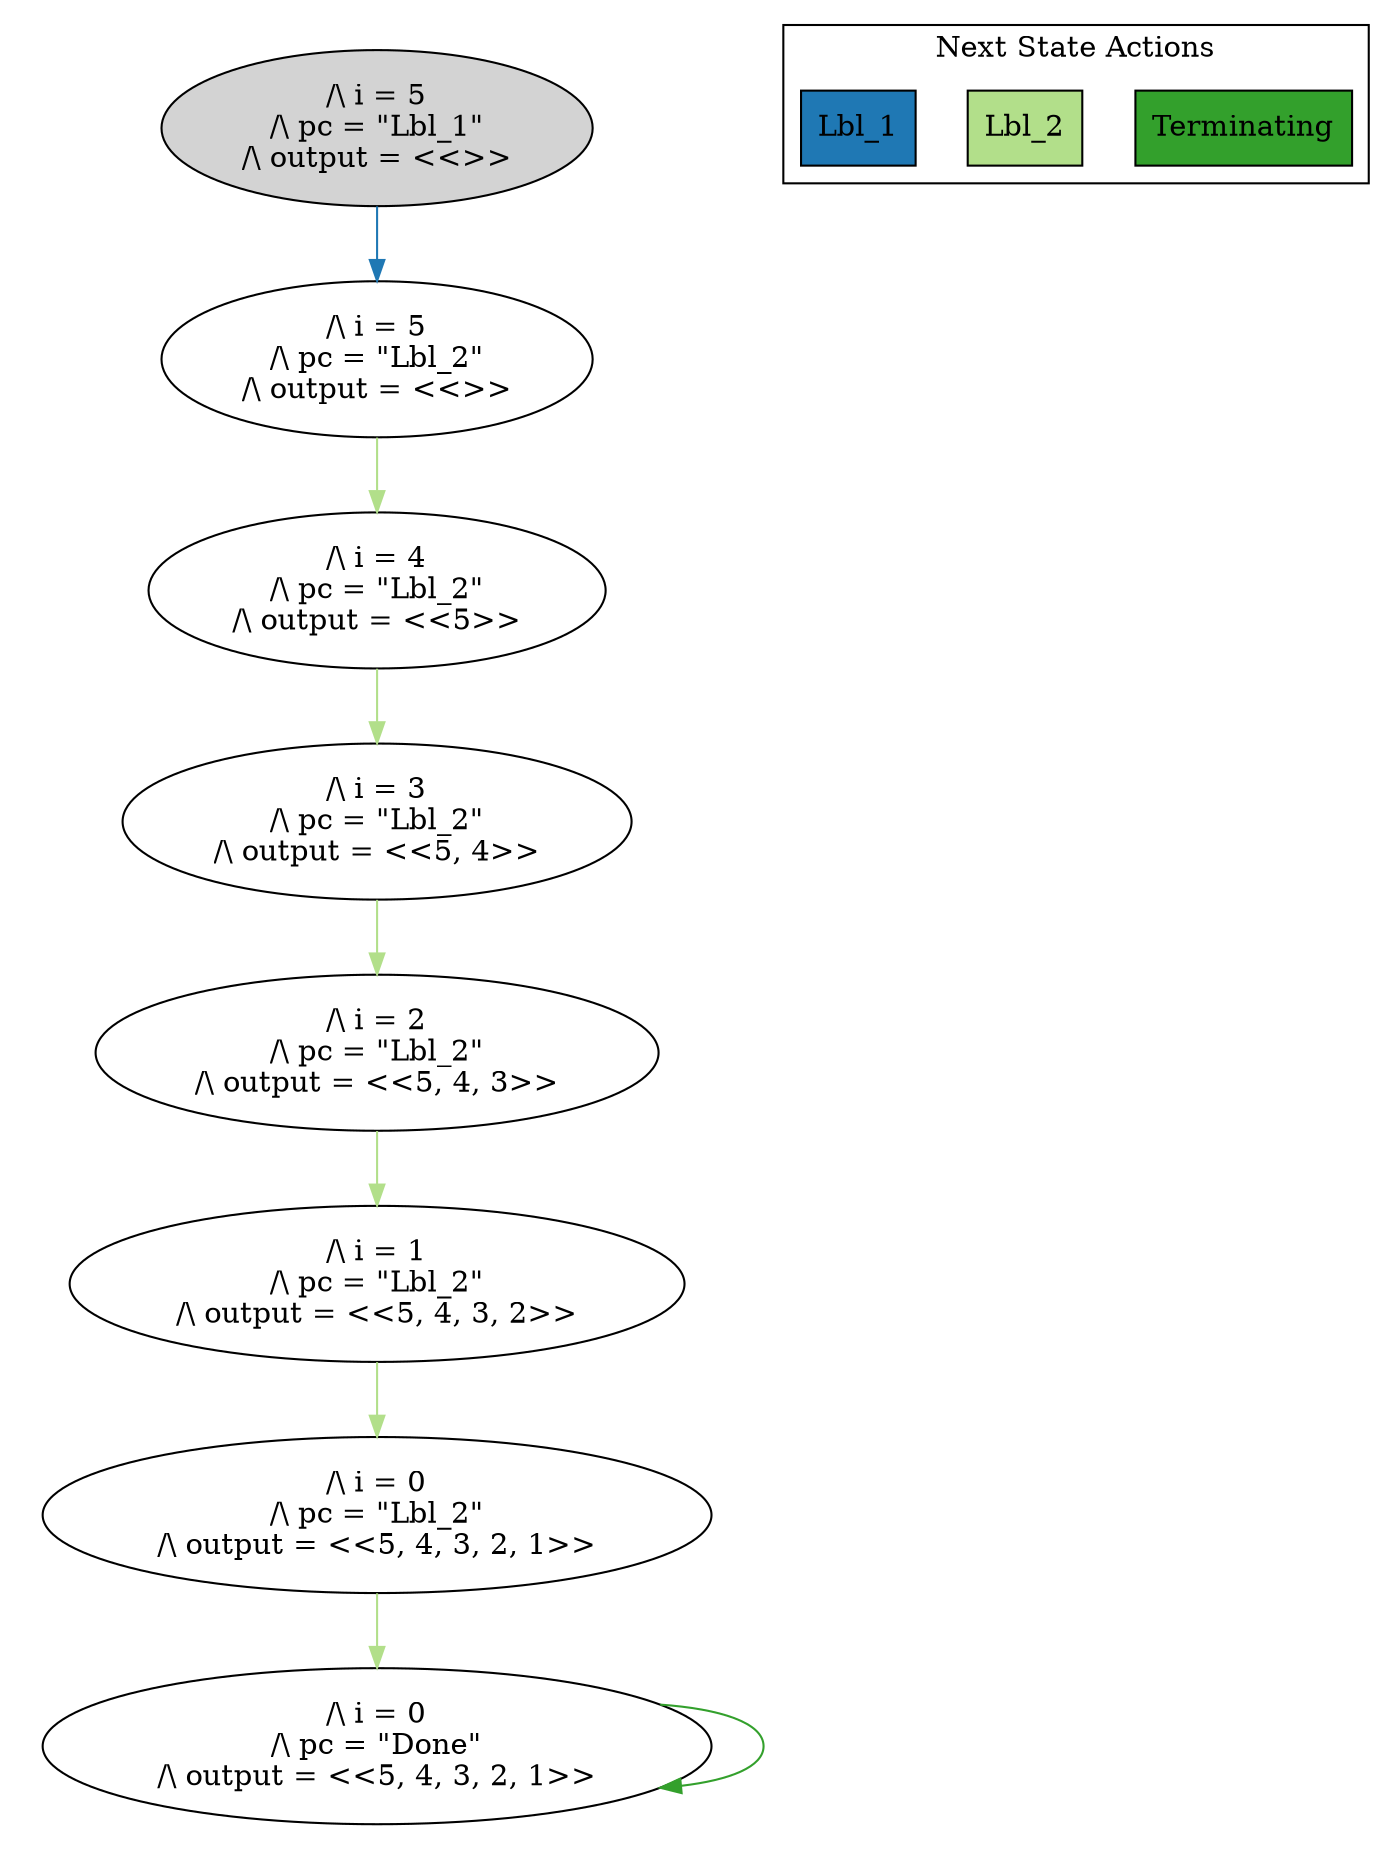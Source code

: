 strict digraph DiskGraph {
edge [colorscheme="paired12"]
nodesep=0.35;
subgraph cluster_graph {
color="white";
5062107078266241792 [label="/\\ i = 5\n/\\ pc = \"Lbl_1\"\n/\\ output = <<>>",style = filled]
5062107078266241792 -> 7529106350929708547 [label="",color="2",fontcolor="2"];
7529106350929708547 [label="/\\ i = 5\n/\\ pc = \"Lbl_2\"\n/\\ output = <<>>"];
7529106350929708547 -> -7272767748570030855 [label="",color="3",fontcolor="3"];
-7272767748570030855 [label="/\\ i = 4\n/\\ pc = \"Lbl_2\"\n/\\ output = <<5>>"];
-7272767748570030855 -> 6793325493392499007 [label="",color="3",fontcolor="3"];
6793325493392499007 [label="/\\ i = 3\n/\\ pc = \"Lbl_2\"\n/\\ output = <<5, 4>>"];
6793325493392499007 -> 7744000617418984604 [label="",color="3",fontcolor="3"];
7744000617418984604 [label="/\\ i = 2\n/\\ pc = \"Lbl_2\"\n/\\ output = <<5, 4, 3>>"];
7744000617418984604 -> 6969331298687946824 [label="",color="3",fontcolor="3"];
6969331298687946824 [label="/\\ i = 1\n/\\ pc = \"Lbl_2\"\n/\\ output = <<5, 4, 3, 2>>"];
6969331298687946824 -> -2587360315323606142 [label="",color="3",fontcolor="3"];
-2587360315323606142 [label="/\\ i = 0\n/\\ pc = \"Lbl_2\"\n/\\ output = <<5, 4, 3, 2, 1>>"];
-2587360315323606142 -> 6233399939795759535 [label="",color="3",fontcolor="3"];
6233399939795759535 [label="/\\ i = 0\n/\\ pc = \"Done\"\n/\\ output = <<5, 4, 3, 2, 1>>"];
6233399939795759535 -> 6233399939795759535 [label="",color="4",fontcolor="4"];
{rank = same; 5062107078266241792;}
{rank = same; 7529106350929708547;}
{rank = same; -7272767748570030855;}
{rank = same; 6793325493392499007;}
{rank = same; 7744000617418984604;}
{rank = same; 6969331298687946824;}
{rank = same; -2587360315323606142;}
{rank = same; 6233399939795759535;}
}
subgraph cluster_legend {graph[style=bold];label = "Next State Actions" style="solid"
node [ labeljust="l",colorscheme="paired12",style=filled,shape=record ]
Terminating [label="Terminating",fillcolor=4]
Lbl_2 [label="Lbl_2",fillcolor=3]
Lbl_1 [label="Lbl_1",fillcolor=2]
}}